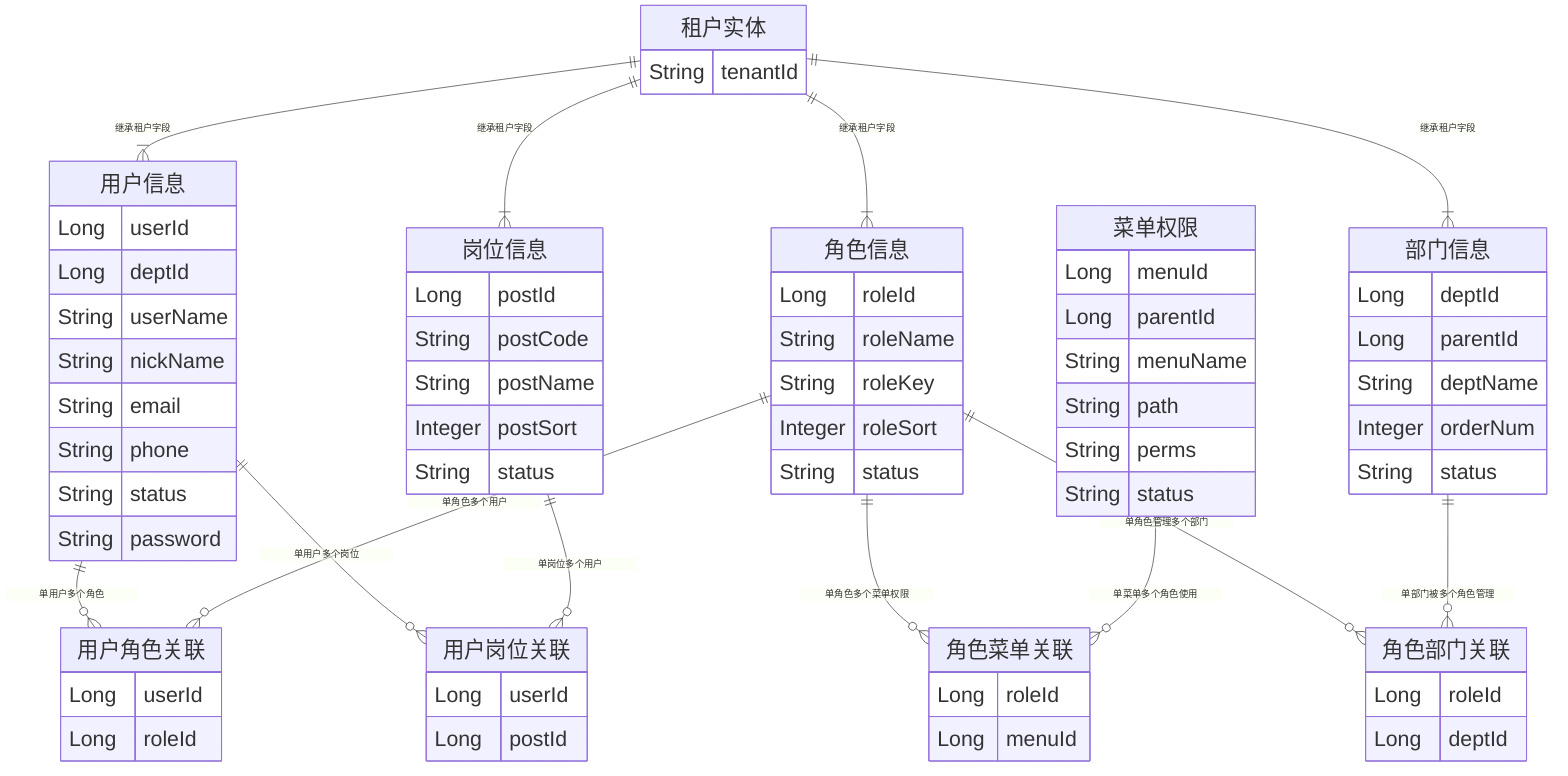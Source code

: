 %%{init: {
  'theme': 'default',
  'themeVariables': {
    "fontSize": "32px",
    "pieLegendTextSize": "32px"
  }
}}%%

erDiagram
%% 基础实体类 - 包含审计字段
    TENANT_ENTITY["租户实体"] {
        String tenantId
    }

%% 核心业务实体类
    SYS_USER["用户信息"] {
        Long userId
        Long deptId
        String userName
        String nickName
        String email
        String phone
        String status
        String password
    }

    SYS_ROLE["角色信息"] {
        Long roleId
        String roleName
        String roleKey
        Integer roleSort
        String status
    }

    SYS_DEPT["部门信息"] {
        Long deptId
        Long parentId
        String deptName
        Integer orderNum
        String status
    }

    SYS_POST["岗位信息"] {
        Long postId
        String postCode
        String postName
        Integer postSort
        String status
    }

    SYS_MENU["菜单权限"] {
        Long menuId
        Long parentId
        String menuName
        String path
        String perms
        String status
    }

%% 关联关系表
    SYS_USER_ROLE["用户角色关联"] {
        Long userId
        Long roleId
    }

    SYS_USER_POST["用户岗位关联"] {
        Long userId
        Long postId
    }

    SYS_ROLE_MENU["角色菜单关联"] {
        Long roleId
        Long menuId
    }

    SYS_ROLE_DEPT["角色部门关联"] {
        Long roleId
        Long deptId
    }

%% 继承关系
    TENANT_ENTITY ||--|{ SYS_USER : "继承租户字段"
    TENANT_ENTITY ||--|{ SYS_ROLE : "继承租户字段"
    TENANT_ENTITY ||--|{ SYS_DEPT : "继承租户字段"
    TENANT_ENTITY ||--|{ SYS_POST : "继承租户字段"

%% 多对多关联关系
    SYS_USER ||--o{ SYS_USER_ROLE : "单用户多个角色"
    SYS_ROLE ||--o{ SYS_USER_ROLE : "单角色多个用户"

    SYS_USER ||--o{ SYS_USER_POST : "单用户多个岗位"
    SYS_POST ||--o{ SYS_USER_POST : "单岗位多个用户"

    SYS_ROLE ||--o{ SYS_ROLE_MENU : "单角色多个菜单权限"
    SYS_MENU ||--o{ SYS_ROLE_MENU : "单菜单多个角色使用"

    SYS_ROLE ||--o{ SYS_ROLE_DEPT : "单角色管理多个部门"
    SYS_DEPT ||--o{ SYS_ROLE_DEPT : "单部门被多个角色管理"
